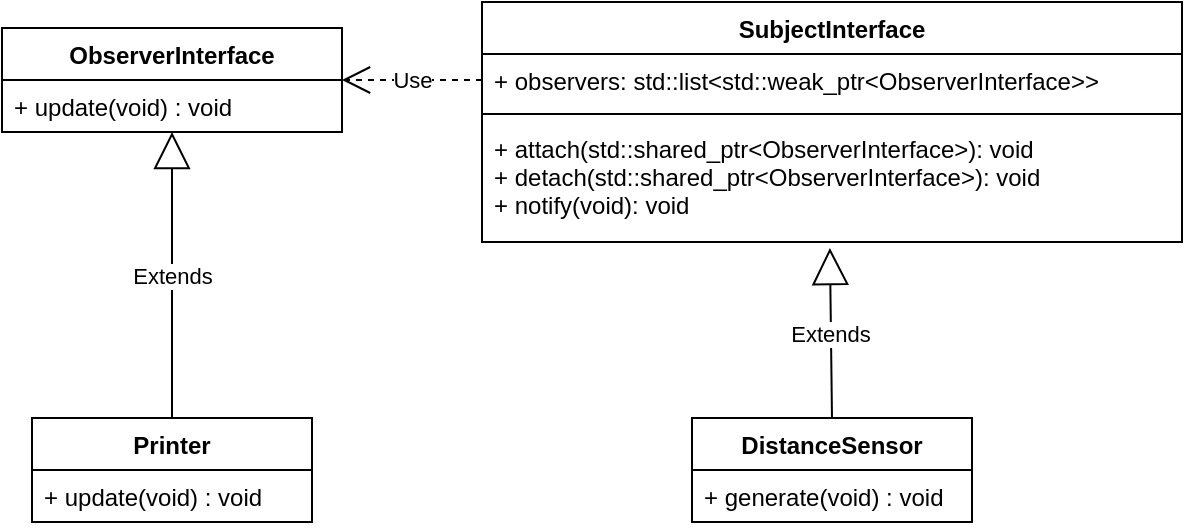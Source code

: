 <mxfile version="21.3.7" type="device">
  <diagram id="00mgp1i6vqHrrqFQswAH" name="Page-1">
    <mxGraphModel dx="2284" dy="958" grid="1" gridSize="10" guides="1" tooltips="1" connect="1" arrows="1" fold="1" page="1" pageScale="1" pageWidth="850" pageHeight="1100" math="0" shadow="0">
      <root>
        <mxCell id="0" />
        <mxCell id="1" parent="0" />
        <mxCell id="Byc3J_6M6dVSgXxMsRis-2" value="SubjectInterface" style="swimlane;fontStyle=1;align=center;verticalAlign=top;childLayout=stackLayout;horizontal=1;startSize=26;horizontalStack=0;resizeParent=1;resizeParentMax=0;resizeLast=0;collapsible=1;marginBottom=0;" parent="1" vertex="1">
          <mxGeometry x="50" y="462" width="350" height="120" as="geometry" />
        </mxCell>
        <mxCell id="Byc3J_6M6dVSgXxMsRis-3" value="+ observers: std::list&lt;std::weak_ptr&lt;ObserverInterface&gt;&gt;" style="text;strokeColor=none;fillColor=none;align=left;verticalAlign=top;spacingLeft=4;spacingRight=4;overflow=hidden;rotatable=0;points=[[0,0.5],[1,0.5]];portConstraint=eastwest;" parent="Byc3J_6M6dVSgXxMsRis-2" vertex="1">
          <mxGeometry y="26" width="350" height="26" as="geometry" />
        </mxCell>
        <mxCell id="Byc3J_6M6dVSgXxMsRis-4" value="" style="line;strokeWidth=1;fillColor=none;align=left;verticalAlign=middle;spacingTop=-1;spacingLeft=3;spacingRight=3;rotatable=0;labelPosition=right;points=[];portConstraint=eastwest;strokeColor=inherit;" parent="Byc3J_6M6dVSgXxMsRis-2" vertex="1">
          <mxGeometry y="52" width="350" height="8" as="geometry" />
        </mxCell>
        <mxCell id="Byc3J_6M6dVSgXxMsRis-5" value="+ attach(std::shared_ptr&lt;ObserverInterface&gt;): void&#xa;+ detach(std::shared_ptr&lt;ObserverInterface&gt;): void&#xa;+ notify(void): void" style="text;strokeColor=none;fillColor=none;align=left;verticalAlign=top;spacingLeft=4;spacingRight=4;overflow=hidden;rotatable=0;points=[[0,0.5],[1,0.5]];portConstraint=eastwest;" parent="Byc3J_6M6dVSgXxMsRis-2" vertex="1">
          <mxGeometry y="60" width="350" height="60" as="geometry" />
        </mxCell>
        <mxCell id="Byc3J_6M6dVSgXxMsRis-10" value="ObserverInterface" style="swimlane;fontStyle=1;childLayout=stackLayout;horizontal=1;startSize=26;fillColor=none;horizontalStack=0;resizeParent=1;resizeParentMax=0;resizeLast=0;collapsible=1;marginBottom=0;" parent="1" vertex="1">
          <mxGeometry x="-190" y="475" width="170" height="52" as="geometry" />
        </mxCell>
        <mxCell id="Byc3J_6M6dVSgXxMsRis-11" value="+ update(void) : void" style="text;strokeColor=none;fillColor=none;align=left;verticalAlign=top;spacingLeft=4;spacingRight=4;overflow=hidden;rotatable=0;points=[[0,0.5],[1,0.5]];portConstraint=eastwest;" parent="Byc3J_6M6dVSgXxMsRis-10" vertex="1">
          <mxGeometry y="26" width="170" height="26" as="geometry" />
        </mxCell>
        <mxCell id="Byc3J_6M6dVSgXxMsRis-18" value="DistanceSensor" style="swimlane;fontStyle=1;childLayout=stackLayout;horizontal=1;startSize=26;fillColor=none;horizontalStack=0;resizeParent=1;resizeParentMax=0;resizeLast=0;collapsible=1;marginBottom=0;" parent="1" vertex="1">
          <mxGeometry x="155" y="670" width="140" height="52" as="geometry" />
        </mxCell>
        <mxCell id="Byc3J_6M6dVSgXxMsRis-19" value="+ generate(void) : void" style="text;strokeColor=none;fillColor=none;align=left;verticalAlign=top;spacingLeft=4;spacingRight=4;overflow=hidden;rotatable=0;points=[[0,0.5],[1,0.5]];portConstraint=eastwest;" parent="Byc3J_6M6dVSgXxMsRis-18" vertex="1">
          <mxGeometry y="26" width="140" height="26" as="geometry" />
        </mxCell>
        <mxCell id="Byc3J_6M6dVSgXxMsRis-20" value="Printer" style="swimlane;fontStyle=1;childLayout=stackLayout;horizontal=1;startSize=26;fillColor=none;horizontalStack=0;resizeParent=1;resizeParentMax=0;resizeLast=0;collapsible=1;marginBottom=0;" parent="1" vertex="1">
          <mxGeometry x="-175" y="670" width="140" height="52" as="geometry" />
        </mxCell>
        <mxCell id="Byc3J_6M6dVSgXxMsRis-21" value="+ update(void) : void" style="text;strokeColor=none;fillColor=none;align=left;verticalAlign=top;spacingLeft=4;spacingRight=4;overflow=hidden;rotatable=0;points=[[0,0.5],[1,0.5]];portConstraint=eastwest;" parent="Byc3J_6M6dVSgXxMsRis-20" vertex="1">
          <mxGeometry y="26" width="140" height="26" as="geometry" />
        </mxCell>
        <mxCell id="Byc3J_6M6dVSgXxMsRis-22" value="Extends" style="endArrow=block;endSize=16;endFill=0;html=1;rounded=0;exitX=0.5;exitY=0;exitDx=0;exitDy=0;entryX=0.497;entryY=1.05;entryDx=0;entryDy=0;entryPerimeter=0;" parent="1" source="Byc3J_6M6dVSgXxMsRis-18" target="Byc3J_6M6dVSgXxMsRis-5" edge="1">
          <mxGeometry width="160" relative="1" as="geometry">
            <mxPoint x="270" y="540" as="sourcePoint" />
            <mxPoint x="430" y="540" as="targetPoint" />
          </mxGeometry>
        </mxCell>
        <mxCell id="Byc3J_6M6dVSgXxMsRis-23" value="Extends" style="endArrow=block;endSize=16;endFill=0;html=1;rounded=0;exitX=0.5;exitY=0;exitDx=0;exitDy=0;entryX=0.5;entryY=1;entryDx=0;entryDy=0;" parent="1" source="Byc3J_6M6dVSgXxMsRis-20" target="Byc3J_6M6dVSgXxMsRis-10" edge="1">
          <mxGeometry width="160" relative="1" as="geometry">
            <mxPoint x="-650" y="765" as="sourcePoint" />
            <mxPoint x="-210" y="685" as="targetPoint" />
          </mxGeometry>
        </mxCell>
        <mxCell id="Byc3J_6M6dVSgXxMsRis-24" value="Use" style="endArrow=open;endSize=12;dashed=1;html=1;rounded=0;entryX=1;entryY=0.5;entryDx=0;entryDy=0;exitX=0;exitY=0.5;exitDx=0;exitDy=0;" parent="1" source="Byc3J_6M6dVSgXxMsRis-3" target="Byc3J_6M6dVSgXxMsRis-10" edge="1">
          <mxGeometry width="160" relative="1" as="geometry">
            <mxPoint x="340" y="540" as="sourcePoint" />
            <mxPoint x="500" y="540" as="targetPoint" />
          </mxGeometry>
        </mxCell>
      </root>
    </mxGraphModel>
  </diagram>
</mxfile>
